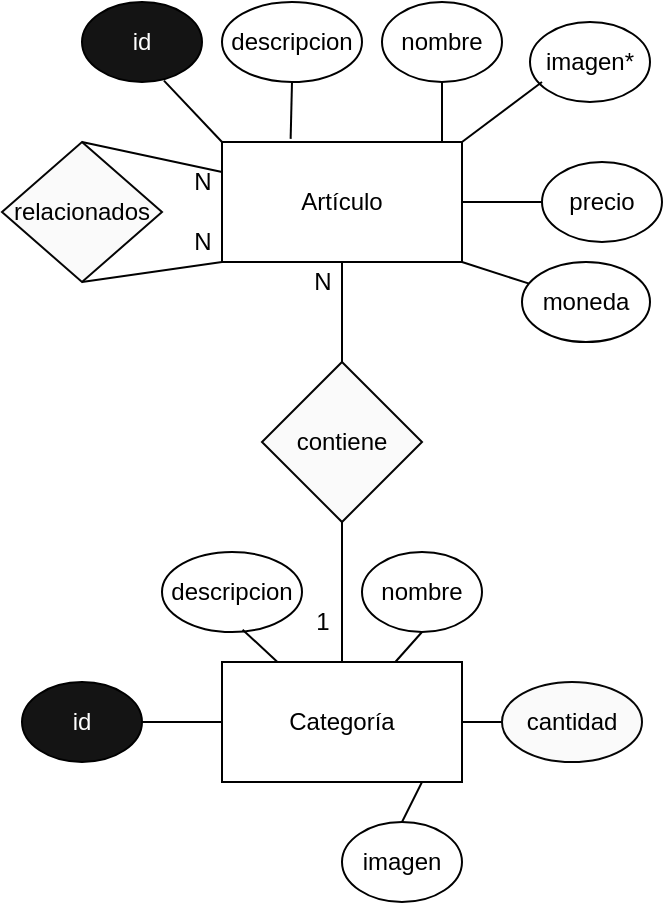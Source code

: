 <mxfile version="14.9.6" type="device"><diagram id="s586CbSMztSz3uDw9Rnc" name="Page-1"><mxGraphModel dx="785" dy="485" grid="1" gridSize="10" guides="1" tooltips="1" connect="1" arrows="1" fold="1" page="1" pageScale="1" pageWidth="827" pageHeight="1169" math="0" shadow="0"><root><mxCell id="0"/><mxCell id="1" parent="0"/><mxCell id="ZgMGuC9WDLLH0jzH-EWf-1" value="Artículo" style="rounded=0;whiteSpace=wrap;html=1;" vertex="1" parent="1"><mxGeometry x="170" y="340" width="120" height="60" as="geometry"/></mxCell><mxCell id="ZgMGuC9WDLLH0jzH-EWf-2" value="" style="endArrow=none;html=1;" edge="1" parent="1"><mxGeometry width="50" height="50" relative="1" as="geometry"><mxPoint x="280" y="340" as="sourcePoint"/><mxPoint x="280" y="310" as="targetPoint"/></mxGeometry></mxCell><mxCell id="ZgMGuC9WDLLH0jzH-EWf-3" value="nombre" style="ellipse;whiteSpace=wrap;html=1;" vertex="1" parent="1"><mxGeometry x="250" y="270" width="60" height="40" as="geometry"/></mxCell><mxCell id="ZgMGuC9WDLLH0jzH-EWf-4" value="descripcion" style="ellipse;whiteSpace=wrap;html=1;" vertex="1" parent="1"><mxGeometry x="170" y="270" width="70" height="40" as="geometry"/></mxCell><mxCell id="ZgMGuC9WDLLH0jzH-EWf-5" value="" style="endArrow=none;html=1;entryX=0.5;entryY=1;entryDx=0;entryDy=0;exitX=0.286;exitY=-0.026;exitDx=0;exitDy=0;exitPerimeter=0;" edge="1" parent="1" source="ZgMGuC9WDLLH0jzH-EWf-1" target="ZgMGuC9WDLLH0jzH-EWf-4"><mxGeometry width="50" height="50" relative="1" as="geometry"><mxPoint x="190" y="360" as="sourcePoint"/><mxPoint x="240" y="310" as="targetPoint"/></mxGeometry></mxCell><mxCell id="ZgMGuC9WDLLH0jzH-EWf-16" value="precio" style="ellipse;whiteSpace=wrap;html=1;" vertex="1" parent="1"><mxGeometry x="330" y="350" width="60" height="40" as="geometry"/></mxCell><mxCell id="ZgMGuC9WDLLH0jzH-EWf-17" value="" style="endArrow=none;html=1;" edge="1" parent="1" source="ZgMGuC9WDLLH0jzH-EWf-1"><mxGeometry width="50" height="50" relative="1" as="geometry"><mxPoint x="290" y="420" as="sourcePoint"/><mxPoint x="330" y="370" as="targetPoint"/></mxGeometry></mxCell><mxCell id="ZgMGuC9WDLLH0jzH-EWf-18" value="moneda" style="ellipse;whiteSpace=wrap;html=1;" vertex="1" parent="1"><mxGeometry x="320" y="400" width="64" height="40" as="geometry"/></mxCell><mxCell id="ZgMGuC9WDLLH0jzH-EWf-19" value="" style="endArrow=none;html=1;entryX=1;entryY=1;entryDx=0;entryDy=0;" edge="1" parent="1" source="ZgMGuC9WDLLH0jzH-EWf-18" target="ZgMGuC9WDLLH0jzH-EWf-1"><mxGeometry width="50" height="50" relative="1" as="geometry"><mxPoint x="250" y="430" as="sourcePoint"/><mxPoint x="300" y="380" as="targetPoint"/></mxGeometry></mxCell><mxCell id="ZgMGuC9WDLLH0jzH-EWf-22" value="&lt;font color=&quot;#ffffff&quot;&gt;id&lt;/font&gt;" style="ellipse;whiteSpace=wrap;html=1;fillColor=#141414;" vertex="1" parent="1"><mxGeometry x="100" y="270" width="60" height="40" as="geometry"/></mxCell><mxCell id="ZgMGuC9WDLLH0jzH-EWf-23" value="" style="endArrow=none;html=1;entryX=0.683;entryY=0.983;entryDx=0;entryDy=0;entryPerimeter=0;exitX=0;exitY=0;exitDx=0;exitDy=0;" edge="1" parent="1" source="ZgMGuC9WDLLH0jzH-EWf-1" target="ZgMGuC9WDLLH0jzH-EWf-22"><mxGeometry width="50" height="50" relative="1" as="geometry"><mxPoint x="100" y="390" as="sourcePoint"/><mxPoint x="150" y="340" as="targetPoint"/></mxGeometry></mxCell><mxCell id="ZgMGuC9WDLLH0jzH-EWf-34" value="contiene" style="rhombus;whiteSpace=wrap;html=1;fillColor=#FAFAFA;strokeColor=#050505;" vertex="1" parent="1"><mxGeometry x="190" y="450" width="80" height="80" as="geometry"/></mxCell><mxCell id="ZgMGuC9WDLLH0jzH-EWf-35" value="" style="endArrow=none;html=1;" edge="1" parent="1" source="ZgMGuC9WDLLH0jzH-EWf-34" target="ZgMGuC9WDLLH0jzH-EWf-1"><mxGeometry width="50" height="50" relative="1" as="geometry"><mxPoint x="120" y="460" as="sourcePoint"/><mxPoint x="170" y="410" as="targetPoint"/></mxGeometry></mxCell><mxCell id="ZgMGuC9WDLLH0jzH-EWf-38" value="imagen*" style="ellipse;whiteSpace=wrap;html=1;" vertex="1" parent="1"><mxGeometry x="324" y="280" width="60" height="40" as="geometry"/></mxCell><mxCell id="ZgMGuC9WDLLH0jzH-EWf-39" value="" style="endArrow=none;html=1;exitX=1;exitY=0;exitDx=0;exitDy=0;" edge="1" parent="1" source="ZgMGuC9WDLLH0jzH-EWf-1"><mxGeometry width="50" height="50" relative="1" as="geometry"><mxPoint x="280" y="360" as="sourcePoint"/><mxPoint x="330" y="310" as="targetPoint"/></mxGeometry></mxCell><mxCell id="ZgMGuC9WDLLH0jzH-EWf-40" value="Categoría" style="rounded=0;whiteSpace=wrap;html=1;" vertex="1" parent="1"><mxGeometry x="170" y="600" width="120" height="60" as="geometry"/></mxCell><mxCell id="ZgMGuC9WDLLH0jzH-EWf-41" value="nombre" style="ellipse;whiteSpace=wrap;html=1;" vertex="1" parent="1"><mxGeometry x="240" y="545" width="60" height="40" as="geometry"/></mxCell><mxCell id="ZgMGuC9WDLLH0jzH-EWf-42" value="descripcion" style="ellipse;whiteSpace=wrap;html=1;" vertex="1" parent="1"><mxGeometry x="140" y="545" width="70" height="40" as="geometry"/></mxCell><mxCell id="ZgMGuC9WDLLH0jzH-EWf-43" value="cantidad" style="ellipse;whiteSpace=wrap;html=1;strokeColor=#050505;fillColor=#FAFAFA;" vertex="1" parent="1"><mxGeometry x="310" y="610" width="70" height="40" as="geometry"/></mxCell><mxCell id="ZgMGuC9WDLLH0jzH-EWf-44" value="imagen" style="ellipse;whiteSpace=wrap;html=1;" vertex="1" parent="1"><mxGeometry x="230" y="680" width="60" height="40" as="geometry"/></mxCell><mxCell id="ZgMGuC9WDLLH0jzH-EWf-45" value="" style="endArrow=none;html=1;entryX=0.576;entryY=0.971;entryDx=0;entryDy=0;entryPerimeter=0;" edge="1" parent="1" source="ZgMGuC9WDLLH0jzH-EWf-40" target="ZgMGuC9WDLLH0jzH-EWf-42"><mxGeometry width="50" height="50" relative="1" as="geometry"><mxPoint x="150" y="630" as="sourcePoint"/><mxPoint x="210" y="590" as="targetPoint"/></mxGeometry></mxCell><mxCell id="ZgMGuC9WDLLH0jzH-EWf-46" value="" style="endArrow=none;html=1;entryX=0.5;entryY=1;entryDx=0;entryDy=0;" edge="1" parent="1" source="ZgMGuC9WDLLH0jzH-EWf-40" target="ZgMGuC9WDLLH0jzH-EWf-41"><mxGeometry width="50" height="50" relative="1" as="geometry"><mxPoint x="330" y="570" as="sourcePoint"/><mxPoint x="380" y="520" as="targetPoint"/></mxGeometry></mxCell><mxCell id="ZgMGuC9WDLLH0jzH-EWf-47" value="" style="endArrow=none;html=1;entryX=0;entryY=0.5;entryDx=0;entryDy=0;exitX=1;exitY=0.5;exitDx=0;exitDy=0;" edge="1" parent="1" source="ZgMGuC9WDLLH0jzH-EWf-40" target="ZgMGuC9WDLLH0jzH-EWf-43"><mxGeometry width="50" height="50" relative="1" as="geometry"><mxPoint x="250" y="640" as="sourcePoint"/><mxPoint x="300" y="590" as="targetPoint"/></mxGeometry></mxCell><mxCell id="ZgMGuC9WDLLH0jzH-EWf-49" value="" style="endArrow=none;html=1;exitX=0.5;exitY=0;exitDx=0;exitDy=0;" edge="1" parent="1" source="ZgMGuC9WDLLH0jzH-EWf-44"><mxGeometry width="50" height="50" relative="1" as="geometry"><mxPoint x="250" y="690" as="sourcePoint"/><mxPoint x="270" y="660" as="targetPoint"/></mxGeometry></mxCell><mxCell id="ZgMGuC9WDLLH0jzH-EWf-50" value="&lt;font color=&quot;#ffffff&quot;&gt;id&lt;/font&gt;" style="ellipse;whiteSpace=wrap;html=1;fillColor=#141414;" vertex="1" parent="1"><mxGeometry x="70" y="610" width="60" height="40" as="geometry"/></mxCell><mxCell id="ZgMGuC9WDLLH0jzH-EWf-51" value="" style="endArrow=none;html=1;exitX=0;exitY=0.5;exitDx=0;exitDy=0;" edge="1" parent="1" source="ZgMGuC9WDLLH0jzH-EWf-40" target="ZgMGuC9WDLLH0jzH-EWf-50"><mxGeometry width="50" height="50" relative="1" as="geometry"><mxPoint x="180" y="660" as="sourcePoint"/><mxPoint x="230" y="610" as="targetPoint"/></mxGeometry></mxCell><mxCell id="ZgMGuC9WDLLH0jzH-EWf-52" value="" style="endArrow=none;html=1;" edge="1" parent="1" source="ZgMGuC9WDLLH0jzH-EWf-40"><mxGeometry width="50" height="50" relative="1" as="geometry"><mxPoint x="230" y="540" as="sourcePoint"/><mxPoint x="230" y="530" as="targetPoint"/></mxGeometry></mxCell><mxCell id="ZgMGuC9WDLLH0jzH-EWf-53" value="N" style="text;html=1;align=center;verticalAlign=middle;resizable=0;points=[];autosize=1;strokeColor=none;" vertex="1" parent="1"><mxGeometry x="210" y="400" width="20" height="20" as="geometry"/></mxCell><mxCell id="ZgMGuC9WDLLH0jzH-EWf-54" value="1" style="text;html=1;align=center;verticalAlign=middle;resizable=0;points=[];autosize=1;strokeColor=none;" vertex="1" parent="1"><mxGeometry x="210" y="570" width="20" height="20" as="geometry"/></mxCell><mxCell id="ZgMGuC9WDLLH0jzH-EWf-56" value="relacionados" style="rhombus;whiteSpace=wrap;html=1;strokeColor=#050505;fillColor=#FAFAFA;" vertex="1" parent="1"><mxGeometry x="60" y="340" width="80" height="70" as="geometry"/></mxCell><mxCell id="ZgMGuC9WDLLH0jzH-EWf-57" value="" style="endArrow=none;html=1;entryX=0;entryY=0.25;entryDx=0;entryDy=0;exitX=0.5;exitY=0;exitDx=0;exitDy=0;" edge="1" parent="1" source="ZgMGuC9WDLLH0jzH-EWf-56" target="ZgMGuC9WDLLH0jzH-EWf-1"><mxGeometry width="50" height="50" relative="1" as="geometry"><mxPoint x="70" y="380" as="sourcePoint"/><mxPoint x="120" y="330" as="targetPoint"/></mxGeometry></mxCell><mxCell id="ZgMGuC9WDLLH0jzH-EWf-58" value="" style="endArrow=none;html=1;exitX=0.5;exitY=1;exitDx=0;exitDy=0;entryX=0;entryY=1;entryDx=0;entryDy=0;" edge="1" parent="1" source="ZgMGuC9WDLLH0jzH-EWf-56" target="ZgMGuC9WDLLH0jzH-EWf-1"><mxGeometry width="50" height="50" relative="1" as="geometry"><mxPoint x="120" y="480" as="sourcePoint"/><mxPoint x="170" y="430" as="targetPoint"/></mxGeometry></mxCell><mxCell id="ZgMGuC9WDLLH0jzH-EWf-59" value="N" style="text;html=1;align=center;verticalAlign=middle;resizable=0;points=[];autosize=1;strokeColor=none;" vertex="1" parent="1"><mxGeometry x="150" y="350" width="20" height="20" as="geometry"/></mxCell><mxCell id="ZgMGuC9WDLLH0jzH-EWf-60" value="N" style="text;html=1;align=center;verticalAlign=middle;resizable=0;points=[];autosize=1;strokeColor=none;" vertex="1" parent="1"><mxGeometry x="150" y="380" width="20" height="20" as="geometry"/></mxCell></root></mxGraphModel></diagram></mxfile>